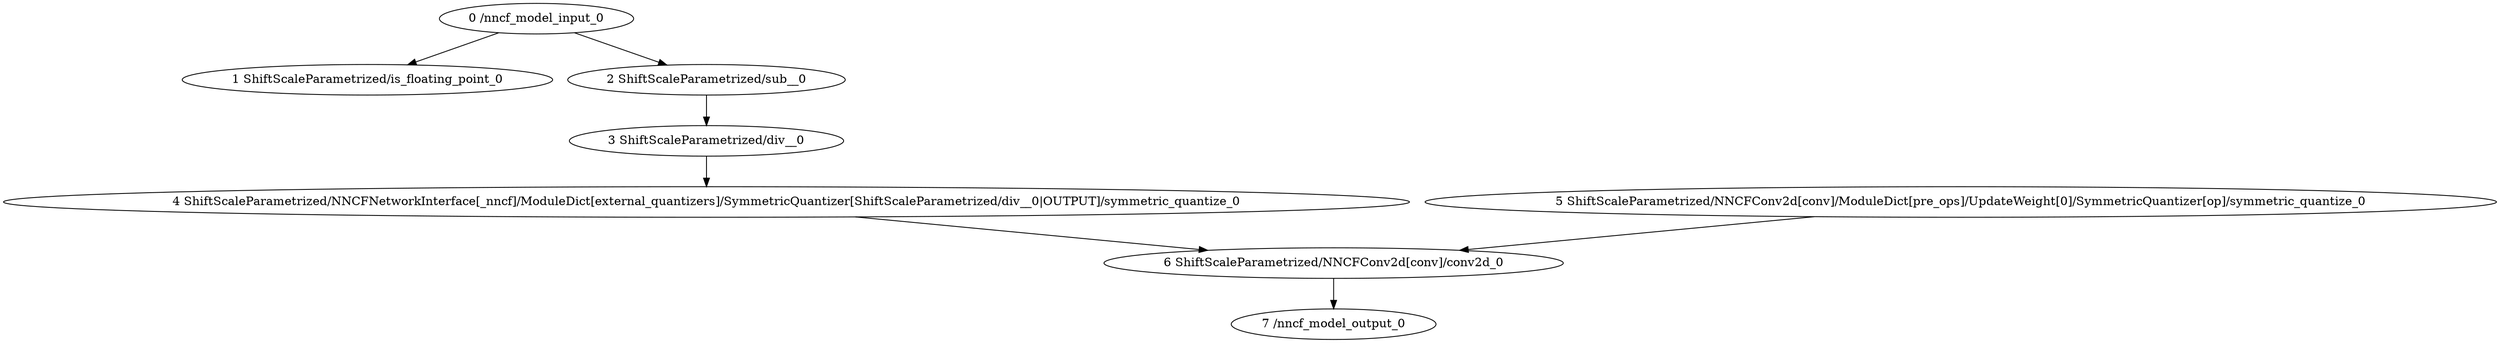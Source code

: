 strict digraph  {
"0 /nncf_model_input_0" [id=0, type=nncf_model_input];
"1 ShiftScaleParametrized/is_floating_point_0" [id=1, type=is_floating_point];
"2 ShiftScaleParametrized/sub__0" [id=2, type=sub_];
"3 ShiftScaleParametrized/div__0" [id=3, type=div_];
"4 ShiftScaleParametrized/NNCFNetworkInterface[_nncf]/ModuleDict[external_quantizers]/SymmetricQuantizer[ShiftScaleParametrized/div__0|OUTPUT]/symmetric_quantize_0" [id=4, type=symmetric_quantize];
"5 ShiftScaleParametrized/NNCFConv2d[conv]/ModuleDict[pre_ops]/UpdateWeight[0]/SymmetricQuantizer[op]/symmetric_quantize_0" [id=5, type=symmetric_quantize];
"6 ShiftScaleParametrized/NNCFConv2d[conv]/conv2d_0" [id=6, type=conv2d];
"7 /nncf_model_output_0" [id=7, type=nncf_model_output];
"0 /nncf_model_input_0" -> "1 ShiftScaleParametrized/is_floating_point_0";
"0 /nncf_model_input_0" -> "2 ShiftScaleParametrized/sub__0";
"2 ShiftScaleParametrized/sub__0" -> "3 ShiftScaleParametrized/div__0";
"3 ShiftScaleParametrized/div__0" -> "4 ShiftScaleParametrized/NNCFNetworkInterface[_nncf]/ModuleDict[external_quantizers]/SymmetricQuantizer[ShiftScaleParametrized/div__0|OUTPUT]/symmetric_quantize_0";
"4 ShiftScaleParametrized/NNCFNetworkInterface[_nncf]/ModuleDict[external_quantizers]/SymmetricQuantizer[ShiftScaleParametrized/div__0|OUTPUT]/symmetric_quantize_0" -> "6 ShiftScaleParametrized/NNCFConv2d[conv]/conv2d_0";
"5 ShiftScaleParametrized/NNCFConv2d[conv]/ModuleDict[pre_ops]/UpdateWeight[0]/SymmetricQuantizer[op]/symmetric_quantize_0" -> "6 ShiftScaleParametrized/NNCFConv2d[conv]/conv2d_0";
"6 ShiftScaleParametrized/NNCFConv2d[conv]/conv2d_0" -> "7 /nncf_model_output_0";
}
